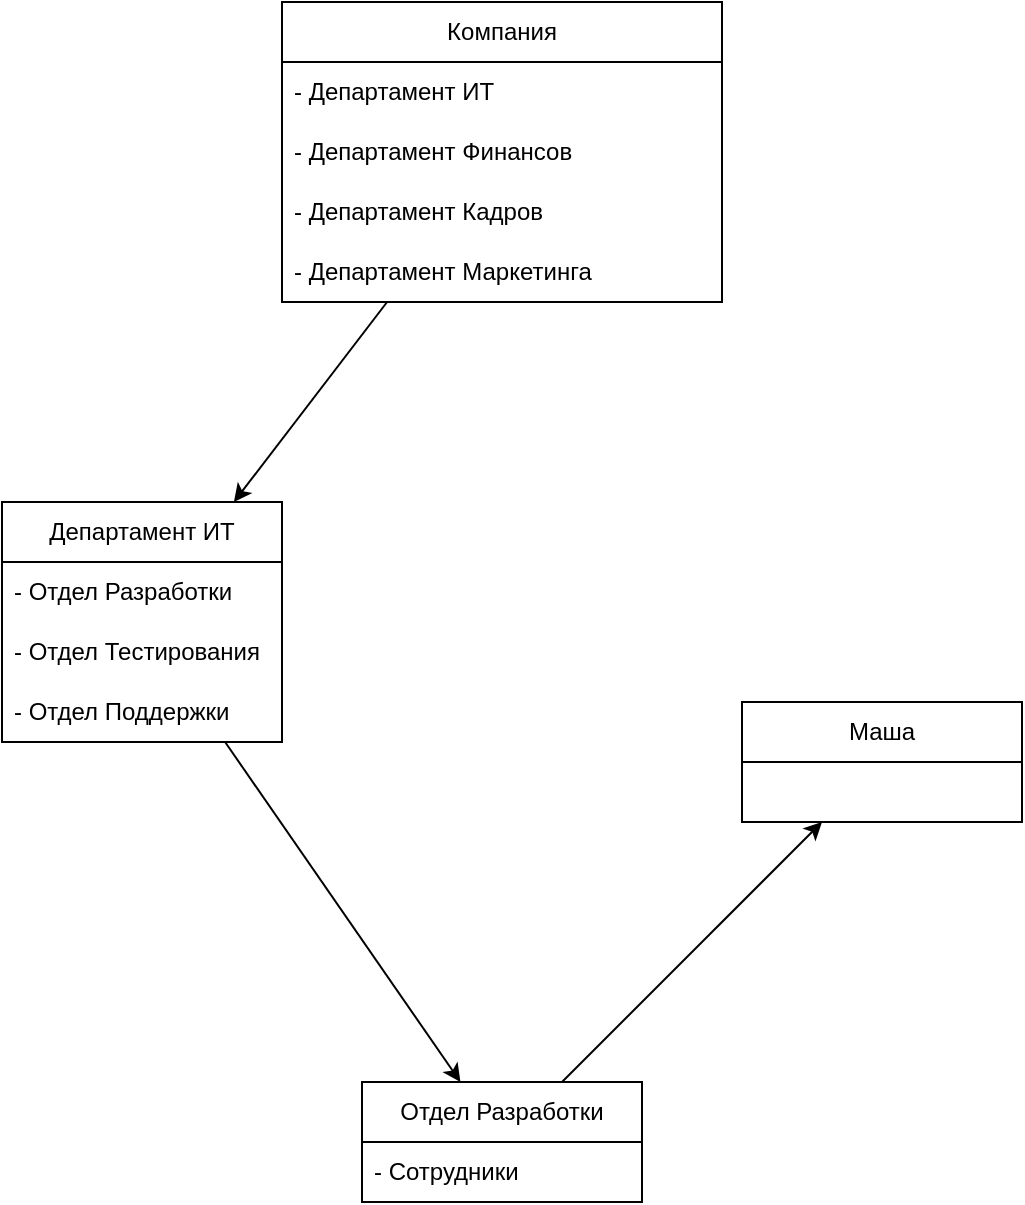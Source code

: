 <mxfile version="24.8.0">
  <diagram name="Страница — 1" id="HKAQ7Aep-AlhHljngLrQ">
    <mxGraphModel dx="2074" dy="1106" grid="1" gridSize="10" guides="1" tooltips="1" connect="1" arrows="1" fold="1" page="1" pageScale="1" pageWidth="827" pageHeight="1169" math="0" shadow="0">
      <root>
        <mxCell id="0" />
        <mxCell id="1" parent="0" />
        <mxCell id="E8b6MVnxVse1NWtljT1R-23" value="Компания" style="swimlane;fontStyle=0;childLayout=stackLayout;horizontal=1;startSize=30;horizontalStack=0;resizeParent=1;resizeParentMax=0;resizeLast=0;collapsible=1;marginBottom=0;whiteSpace=wrap;html=1;" vertex="1" parent="1">
          <mxGeometry x="260" y="60" width="220" height="150" as="geometry" />
        </mxCell>
        <mxCell id="E8b6MVnxVse1NWtljT1R-24" value="- Департамент ИТ" style="text;strokeColor=none;fillColor=none;align=left;verticalAlign=middle;spacingLeft=4;spacingRight=4;overflow=hidden;points=[[0,0.5],[1,0.5]];portConstraint=eastwest;rotatable=0;whiteSpace=wrap;html=1;" vertex="1" parent="E8b6MVnxVse1NWtljT1R-23">
          <mxGeometry y="30" width="220" height="30" as="geometry" />
        </mxCell>
        <mxCell id="E8b6MVnxVse1NWtljT1R-25" value="- Департамент Финансов" style="text;strokeColor=none;fillColor=none;align=left;verticalAlign=middle;spacingLeft=4;spacingRight=4;overflow=hidden;points=[[0,0.5],[1,0.5]];portConstraint=eastwest;rotatable=0;whiteSpace=wrap;html=1;" vertex="1" parent="E8b6MVnxVse1NWtljT1R-23">
          <mxGeometry y="60" width="220" height="30" as="geometry" />
        </mxCell>
        <mxCell id="E8b6MVnxVse1NWtljT1R-28" value="- Департамент&amp;nbsp;Кадров" style="text;strokeColor=none;fillColor=none;align=left;verticalAlign=middle;spacingLeft=4;spacingRight=4;overflow=hidden;points=[[0,0.5],[1,0.5]];portConstraint=eastwest;rotatable=0;whiteSpace=wrap;html=1;" vertex="1" parent="E8b6MVnxVse1NWtljT1R-23">
          <mxGeometry y="90" width="220" height="30" as="geometry" />
        </mxCell>
        <mxCell id="E8b6MVnxVse1NWtljT1R-29" value="- Департамент&amp;nbsp;Маркетинга" style="text;strokeColor=none;fillColor=none;align=left;verticalAlign=middle;spacingLeft=4;spacingRight=4;overflow=hidden;points=[[0,0.5],[1,0.5]];portConstraint=eastwest;rotatable=0;whiteSpace=wrap;html=1;" vertex="1" parent="E8b6MVnxVse1NWtljT1R-23">
          <mxGeometry y="120" width="220" height="30" as="geometry" />
        </mxCell>
        <mxCell id="E8b6MVnxVse1NWtljT1R-30" value="Департамент ИТ" style="swimlane;fontStyle=0;childLayout=stackLayout;horizontal=1;startSize=30;horizontalStack=0;resizeParent=1;resizeParentMax=0;resizeLast=0;collapsible=1;marginBottom=0;whiteSpace=wrap;html=1;" vertex="1" parent="1">
          <mxGeometry x="120" y="310" width="140" height="120" as="geometry" />
        </mxCell>
        <mxCell id="E8b6MVnxVse1NWtljT1R-31" value="- Отдел Разработки" style="text;strokeColor=none;fillColor=none;align=left;verticalAlign=middle;spacingLeft=4;spacingRight=4;overflow=hidden;points=[[0,0.5],[1,0.5]];portConstraint=eastwest;rotatable=0;whiteSpace=wrap;html=1;" vertex="1" parent="E8b6MVnxVse1NWtljT1R-30">
          <mxGeometry y="30" width="140" height="30" as="geometry" />
        </mxCell>
        <mxCell id="E8b6MVnxVse1NWtljT1R-32" value="- Отдел Тестирования" style="text;strokeColor=none;fillColor=none;align=left;verticalAlign=middle;spacingLeft=4;spacingRight=4;overflow=hidden;points=[[0,0.5],[1,0.5]];portConstraint=eastwest;rotatable=0;whiteSpace=wrap;html=1;" vertex="1" parent="E8b6MVnxVse1NWtljT1R-30">
          <mxGeometry y="60" width="140" height="30" as="geometry" />
        </mxCell>
        <mxCell id="E8b6MVnxVse1NWtljT1R-33" value="- Отдел Поддержки" style="text;strokeColor=none;fillColor=none;align=left;verticalAlign=middle;spacingLeft=4;spacingRight=4;overflow=hidden;points=[[0,0.5],[1,0.5]];portConstraint=eastwest;rotatable=0;whiteSpace=wrap;html=1;" vertex="1" parent="E8b6MVnxVse1NWtljT1R-30">
          <mxGeometry y="90" width="140" height="30" as="geometry" />
        </mxCell>
        <mxCell id="E8b6MVnxVse1NWtljT1R-44" value="" style="endArrow=classic;html=1;rounded=0;" edge="1" parent="1" source="E8b6MVnxVse1NWtljT1R-23" target="E8b6MVnxVse1NWtljT1R-30">
          <mxGeometry width="50" height="50" relative="1" as="geometry">
            <mxPoint x="389" y="390" as="sourcePoint" />
            <mxPoint x="439" y="340" as="targetPoint" />
          </mxGeometry>
        </mxCell>
        <mxCell id="E8b6MVnxVse1NWtljT1R-46" value="" style="endArrow=classic;html=1;rounded=0;" edge="1" parent="1" source="E8b6MVnxVse1NWtljT1R-30" target="E8b6MVnxVse1NWtljT1R-56">
          <mxGeometry width="50" height="50" relative="1" as="geometry">
            <mxPoint x="364" y="380" as="sourcePoint" />
            <mxPoint x="360" y="550" as="targetPoint" />
          </mxGeometry>
        </mxCell>
        <mxCell id="E8b6MVnxVse1NWtljT1R-47" value="Маша" style="swimlane;fontStyle=0;childLayout=stackLayout;horizontal=1;startSize=30;horizontalStack=0;resizeParent=1;resizeParentMax=0;resizeLast=0;collapsible=1;marginBottom=0;whiteSpace=wrap;html=1;" vertex="1" parent="1">
          <mxGeometry x="490" y="410" width="140" height="60" as="geometry" />
        </mxCell>
        <mxCell id="E8b6MVnxVse1NWtljT1R-51" value="" style="endArrow=classic;html=1;rounded=0;" edge="1" parent="1" source="E8b6MVnxVse1NWtljT1R-56" target="E8b6MVnxVse1NWtljT1R-47">
          <mxGeometry width="50" height="50" relative="1" as="geometry">
            <mxPoint x="388.571" y="580" as="sourcePoint" />
            <mxPoint x="620" y="560" as="targetPoint" />
          </mxGeometry>
        </mxCell>
        <mxCell id="E8b6MVnxVse1NWtljT1R-56" value="Отдел Разработки" style="swimlane;fontStyle=0;childLayout=stackLayout;horizontal=1;startSize=30;horizontalStack=0;resizeParent=1;resizeParentMax=0;resizeLast=0;collapsible=1;marginBottom=0;whiteSpace=wrap;html=1;" vertex="1" parent="1">
          <mxGeometry x="300" y="600" width="140" height="60" as="geometry" />
        </mxCell>
        <mxCell id="E8b6MVnxVse1NWtljT1R-57" value="- Сотрудники" style="text;strokeColor=none;fillColor=none;align=left;verticalAlign=middle;spacingLeft=4;spacingRight=4;overflow=hidden;points=[[0,0.5],[1,0.5]];portConstraint=eastwest;rotatable=0;whiteSpace=wrap;html=1;" vertex="1" parent="E8b6MVnxVse1NWtljT1R-56">
          <mxGeometry y="30" width="140" height="30" as="geometry" />
        </mxCell>
      </root>
    </mxGraphModel>
  </diagram>
</mxfile>
